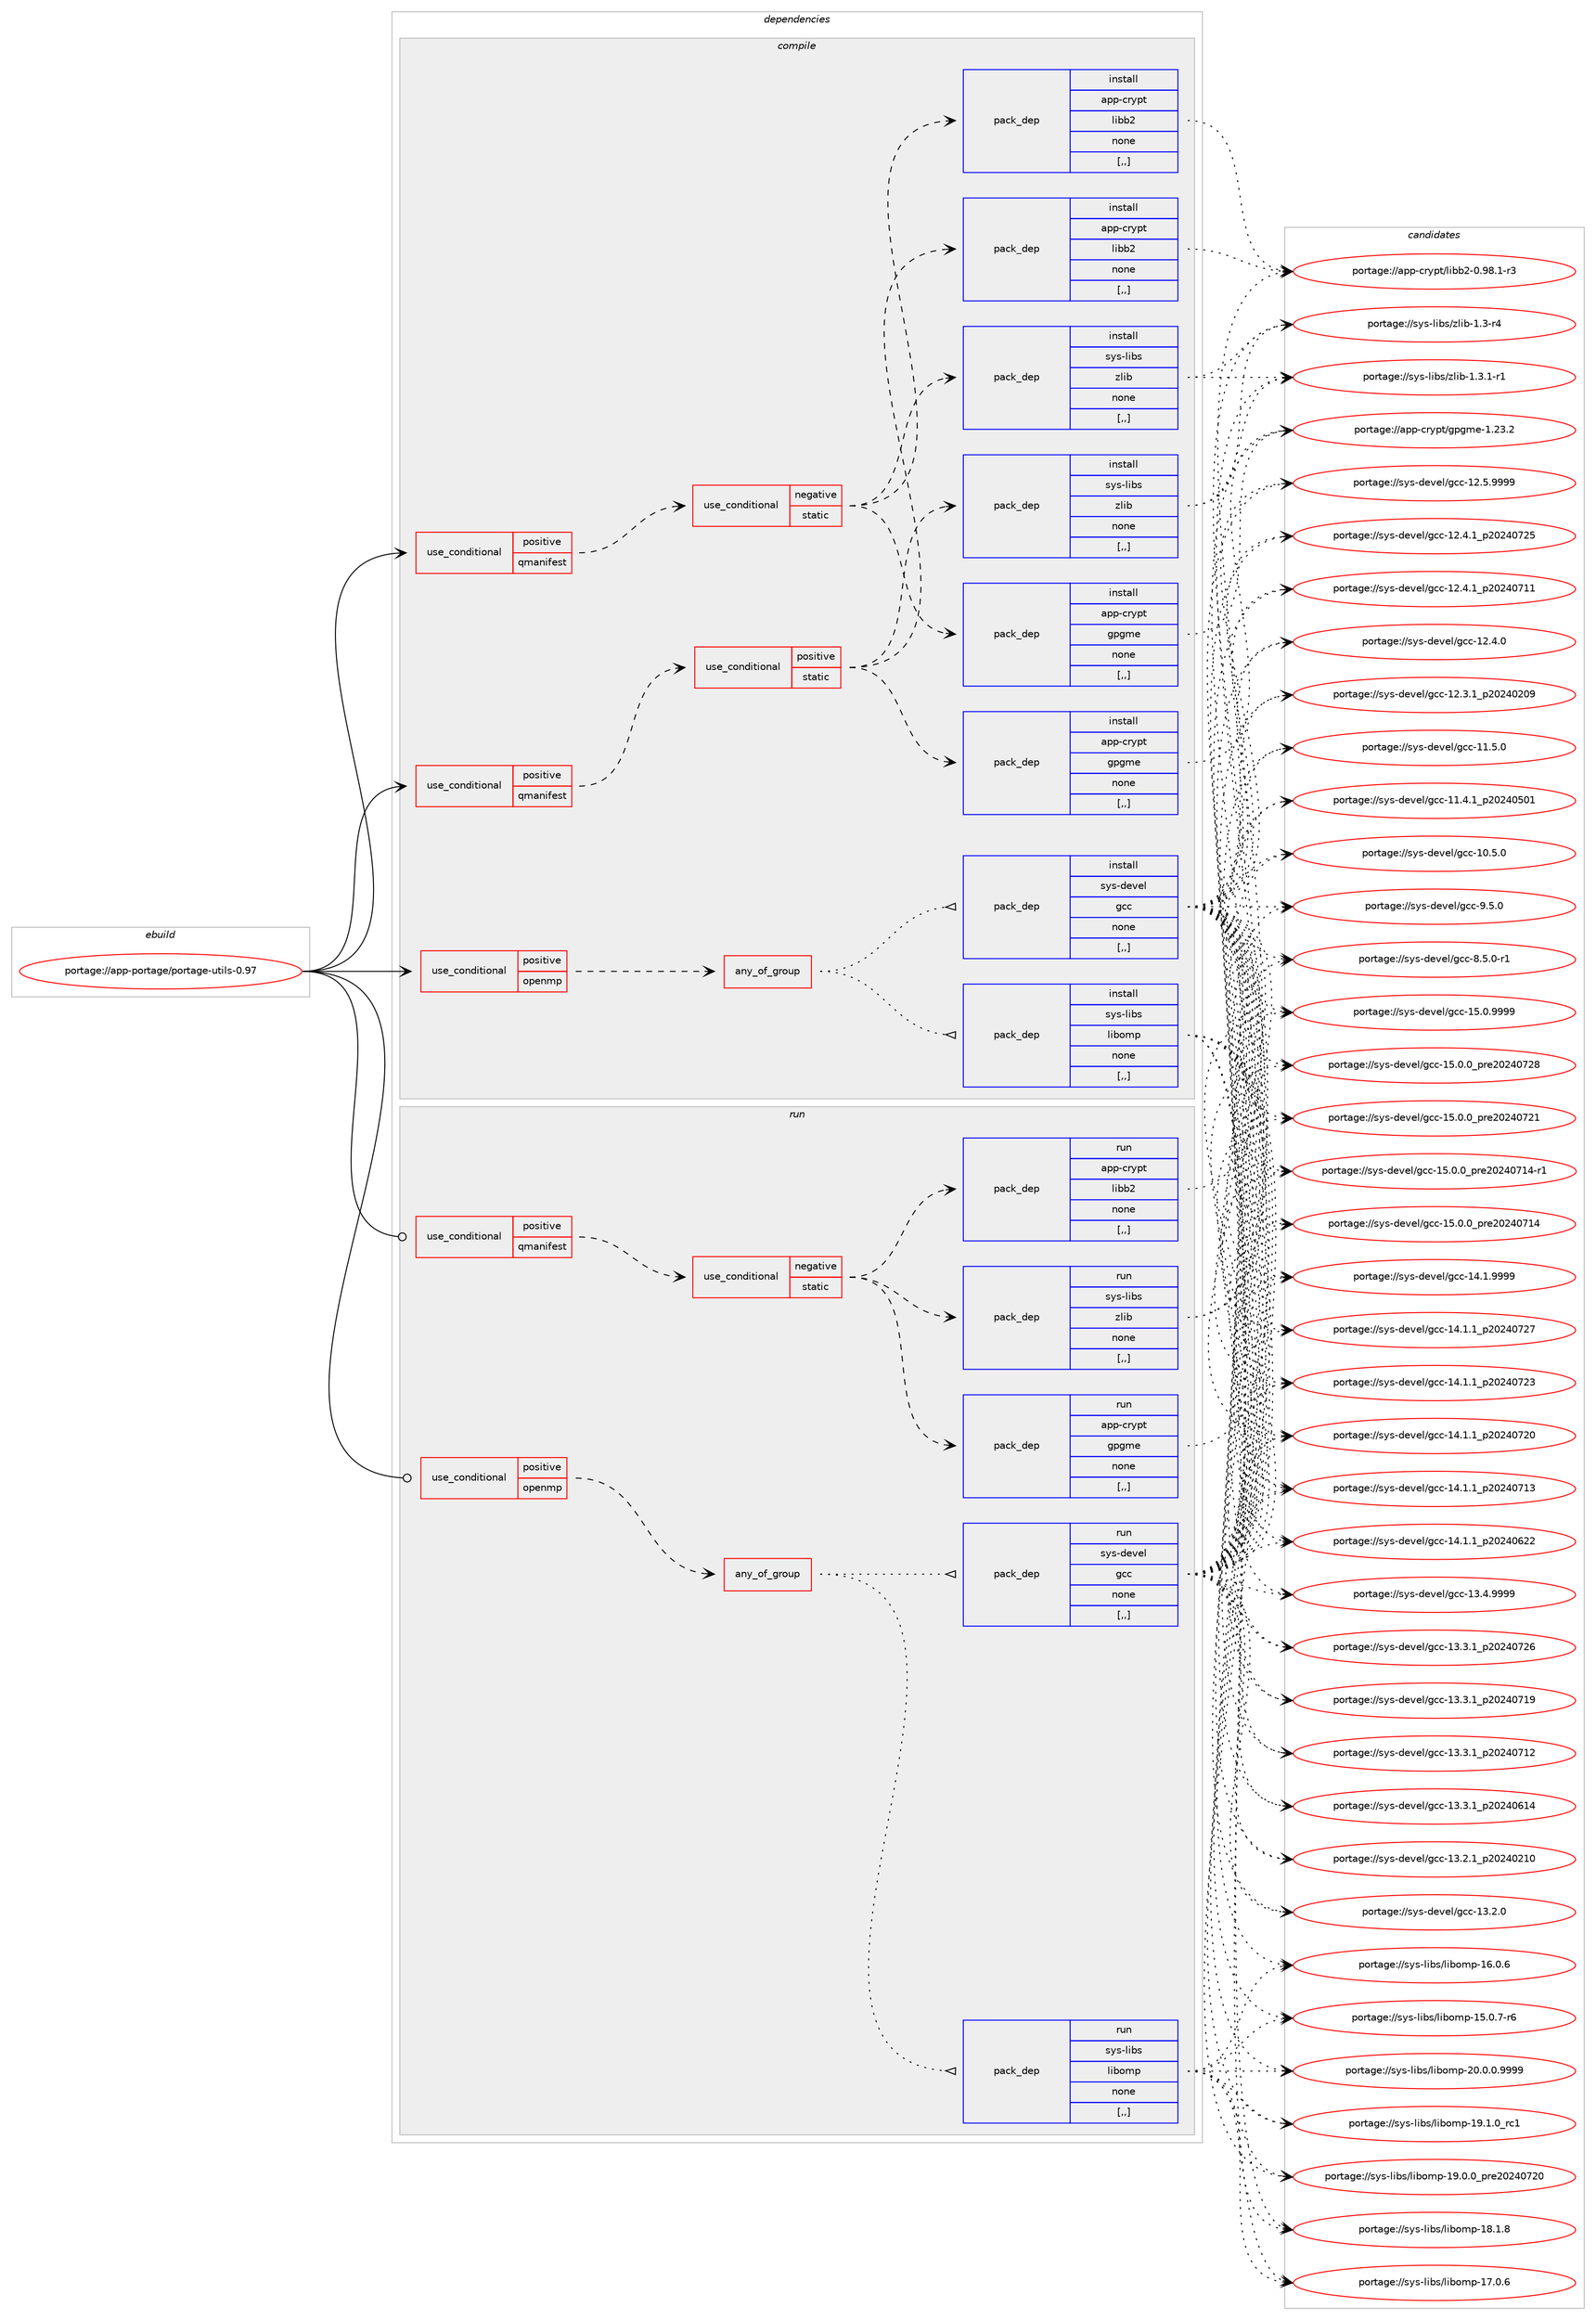 digraph prolog {

# *************
# Graph options
# *************

newrank=true;
concentrate=true;
compound=true;
graph [rankdir=LR,fontname=Helvetica,fontsize=10,ranksep=1.5];#, ranksep=2.5, nodesep=0.2];
edge  [arrowhead=vee];
node  [fontname=Helvetica,fontsize=10];

# **********
# The ebuild
# **********

subgraph cluster_leftcol {
color=gray;
label=<<i>ebuild</i>>;
id [label="portage://app-portage/portage-utils-0.97", color=red, width=4, href="../app-portage/portage-utils-0.97.svg"];
}

# ****************
# The dependencies
# ****************

subgraph cluster_midcol {
color=gray;
label=<<i>dependencies</i>>;
subgraph cluster_compile {
fillcolor="#eeeeee";
style=filled;
label=<<i>compile</i>>;
subgraph cond14246 {
dependency51428 [label=<<TABLE BORDER="0" CELLBORDER="1" CELLSPACING="0" CELLPADDING="4"><TR><TD ROWSPAN="3" CELLPADDING="10">use_conditional</TD></TR><TR><TD>positive</TD></TR><TR><TD>openmp</TD></TR></TABLE>>, shape=none, color=red];
subgraph any415 {
dependency51429 [label=<<TABLE BORDER="0" CELLBORDER="1" CELLSPACING="0" CELLPADDING="4"><TR><TD CELLPADDING="10">any_of_group</TD></TR></TABLE>>, shape=none, color=red];subgraph pack36707 {
dependency51430 [label=<<TABLE BORDER="0" CELLBORDER="1" CELLSPACING="0" CELLPADDING="4" WIDTH="220"><TR><TD ROWSPAN="6" CELLPADDING="30">pack_dep</TD></TR><TR><TD WIDTH="110">install</TD></TR><TR><TD>sys-devel</TD></TR><TR><TD>gcc</TD></TR><TR><TD>none</TD></TR><TR><TD>[,,]</TD></TR></TABLE>>, shape=none, color=blue];
}
dependency51429:e -> dependency51430:w [weight=20,style="dotted",arrowhead="oinv"];
subgraph pack36708 {
dependency51431 [label=<<TABLE BORDER="0" CELLBORDER="1" CELLSPACING="0" CELLPADDING="4" WIDTH="220"><TR><TD ROWSPAN="6" CELLPADDING="30">pack_dep</TD></TR><TR><TD WIDTH="110">install</TD></TR><TR><TD>sys-libs</TD></TR><TR><TD>libomp</TD></TR><TR><TD>none</TD></TR><TR><TD>[,,]</TD></TR></TABLE>>, shape=none, color=blue];
}
dependency51429:e -> dependency51431:w [weight=20,style="dotted",arrowhead="oinv"];
}
dependency51428:e -> dependency51429:w [weight=20,style="dashed",arrowhead="vee"];
}
id:e -> dependency51428:w [weight=20,style="solid",arrowhead="vee"];
subgraph cond14247 {
dependency51432 [label=<<TABLE BORDER="0" CELLBORDER="1" CELLSPACING="0" CELLPADDING="4"><TR><TD ROWSPAN="3" CELLPADDING="10">use_conditional</TD></TR><TR><TD>positive</TD></TR><TR><TD>qmanifest</TD></TR></TABLE>>, shape=none, color=red];
subgraph cond14248 {
dependency51433 [label=<<TABLE BORDER="0" CELLBORDER="1" CELLSPACING="0" CELLPADDING="4"><TR><TD ROWSPAN="3" CELLPADDING="10">use_conditional</TD></TR><TR><TD>negative</TD></TR><TR><TD>static</TD></TR></TABLE>>, shape=none, color=red];
subgraph pack36709 {
dependency51434 [label=<<TABLE BORDER="0" CELLBORDER="1" CELLSPACING="0" CELLPADDING="4" WIDTH="220"><TR><TD ROWSPAN="6" CELLPADDING="30">pack_dep</TD></TR><TR><TD WIDTH="110">install</TD></TR><TR><TD>app-crypt</TD></TR><TR><TD>gpgme</TD></TR><TR><TD>none</TD></TR><TR><TD>[,,]</TD></TR></TABLE>>, shape=none, color=blue];
}
dependency51433:e -> dependency51434:w [weight=20,style="dashed",arrowhead="vee"];
subgraph pack36710 {
dependency51435 [label=<<TABLE BORDER="0" CELLBORDER="1" CELLSPACING="0" CELLPADDING="4" WIDTH="220"><TR><TD ROWSPAN="6" CELLPADDING="30">pack_dep</TD></TR><TR><TD WIDTH="110">install</TD></TR><TR><TD>app-crypt</TD></TR><TR><TD>libb2</TD></TR><TR><TD>none</TD></TR><TR><TD>[,,]</TD></TR></TABLE>>, shape=none, color=blue];
}
dependency51433:e -> dependency51435:w [weight=20,style="dashed",arrowhead="vee"];
subgraph pack36711 {
dependency51436 [label=<<TABLE BORDER="0" CELLBORDER="1" CELLSPACING="0" CELLPADDING="4" WIDTH="220"><TR><TD ROWSPAN="6" CELLPADDING="30">pack_dep</TD></TR><TR><TD WIDTH="110">install</TD></TR><TR><TD>sys-libs</TD></TR><TR><TD>zlib</TD></TR><TR><TD>none</TD></TR><TR><TD>[,,]</TD></TR></TABLE>>, shape=none, color=blue];
}
dependency51433:e -> dependency51436:w [weight=20,style="dashed",arrowhead="vee"];
}
dependency51432:e -> dependency51433:w [weight=20,style="dashed",arrowhead="vee"];
}
id:e -> dependency51432:w [weight=20,style="solid",arrowhead="vee"];
subgraph cond14249 {
dependency51437 [label=<<TABLE BORDER="0" CELLBORDER="1" CELLSPACING="0" CELLPADDING="4"><TR><TD ROWSPAN="3" CELLPADDING="10">use_conditional</TD></TR><TR><TD>positive</TD></TR><TR><TD>qmanifest</TD></TR></TABLE>>, shape=none, color=red];
subgraph cond14250 {
dependency51438 [label=<<TABLE BORDER="0" CELLBORDER="1" CELLSPACING="0" CELLPADDING="4"><TR><TD ROWSPAN="3" CELLPADDING="10">use_conditional</TD></TR><TR><TD>positive</TD></TR><TR><TD>static</TD></TR></TABLE>>, shape=none, color=red];
subgraph pack36712 {
dependency51439 [label=<<TABLE BORDER="0" CELLBORDER="1" CELLSPACING="0" CELLPADDING="4" WIDTH="220"><TR><TD ROWSPAN="6" CELLPADDING="30">pack_dep</TD></TR><TR><TD WIDTH="110">install</TD></TR><TR><TD>app-crypt</TD></TR><TR><TD>gpgme</TD></TR><TR><TD>none</TD></TR><TR><TD>[,,]</TD></TR></TABLE>>, shape=none, color=blue];
}
dependency51438:e -> dependency51439:w [weight=20,style="dashed",arrowhead="vee"];
subgraph pack36713 {
dependency51440 [label=<<TABLE BORDER="0" CELLBORDER="1" CELLSPACING="0" CELLPADDING="4" WIDTH="220"><TR><TD ROWSPAN="6" CELLPADDING="30">pack_dep</TD></TR><TR><TD WIDTH="110">install</TD></TR><TR><TD>app-crypt</TD></TR><TR><TD>libb2</TD></TR><TR><TD>none</TD></TR><TR><TD>[,,]</TD></TR></TABLE>>, shape=none, color=blue];
}
dependency51438:e -> dependency51440:w [weight=20,style="dashed",arrowhead="vee"];
subgraph pack36714 {
dependency51441 [label=<<TABLE BORDER="0" CELLBORDER="1" CELLSPACING="0" CELLPADDING="4" WIDTH="220"><TR><TD ROWSPAN="6" CELLPADDING="30">pack_dep</TD></TR><TR><TD WIDTH="110">install</TD></TR><TR><TD>sys-libs</TD></TR><TR><TD>zlib</TD></TR><TR><TD>none</TD></TR><TR><TD>[,,]</TD></TR></TABLE>>, shape=none, color=blue];
}
dependency51438:e -> dependency51441:w [weight=20,style="dashed",arrowhead="vee"];
}
dependency51437:e -> dependency51438:w [weight=20,style="dashed",arrowhead="vee"];
}
id:e -> dependency51437:w [weight=20,style="solid",arrowhead="vee"];
}
subgraph cluster_compileandrun {
fillcolor="#eeeeee";
style=filled;
label=<<i>compile and run</i>>;
}
subgraph cluster_run {
fillcolor="#eeeeee";
style=filled;
label=<<i>run</i>>;
subgraph cond14251 {
dependency51442 [label=<<TABLE BORDER="0" CELLBORDER="1" CELLSPACING="0" CELLPADDING="4"><TR><TD ROWSPAN="3" CELLPADDING="10">use_conditional</TD></TR><TR><TD>positive</TD></TR><TR><TD>openmp</TD></TR></TABLE>>, shape=none, color=red];
subgraph any416 {
dependency51443 [label=<<TABLE BORDER="0" CELLBORDER="1" CELLSPACING="0" CELLPADDING="4"><TR><TD CELLPADDING="10">any_of_group</TD></TR></TABLE>>, shape=none, color=red];subgraph pack36715 {
dependency51444 [label=<<TABLE BORDER="0" CELLBORDER="1" CELLSPACING="0" CELLPADDING="4" WIDTH="220"><TR><TD ROWSPAN="6" CELLPADDING="30">pack_dep</TD></TR><TR><TD WIDTH="110">run</TD></TR><TR><TD>sys-devel</TD></TR><TR><TD>gcc</TD></TR><TR><TD>none</TD></TR><TR><TD>[,,]</TD></TR></TABLE>>, shape=none, color=blue];
}
dependency51443:e -> dependency51444:w [weight=20,style="dotted",arrowhead="oinv"];
subgraph pack36716 {
dependency51445 [label=<<TABLE BORDER="0" CELLBORDER="1" CELLSPACING="0" CELLPADDING="4" WIDTH="220"><TR><TD ROWSPAN="6" CELLPADDING="30">pack_dep</TD></TR><TR><TD WIDTH="110">run</TD></TR><TR><TD>sys-libs</TD></TR><TR><TD>libomp</TD></TR><TR><TD>none</TD></TR><TR><TD>[,,]</TD></TR></TABLE>>, shape=none, color=blue];
}
dependency51443:e -> dependency51445:w [weight=20,style="dotted",arrowhead="oinv"];
}
dependency51442:e -> dependency51443:w [weight=20,style="dashed",arrowhead="vee"];
}
id:e -> dependency51442:w [weight=20,style="solid",arrowhead="odot"];
subgraph cond14252 {
dependency51446 [label=<<TABLE BORDER="0" CELLBORDER="1" CELLSPACING="0" CELLPADDING="4"><TR><TD ROWSPAN="3" CELLPADDING="10">use_conditional</TD></TR><TR><TD>positive</TD></TR><TR><TD>qmanifest</TD></TR></TABLE>>, shape=none, color=red];
subgraph cond14253 {
dependency51447 [label=<<TABLE BORDER="0" CELLBORDER="1" CELLSPACING="0" CELLPADDING="4"><TR><TD ROWSPAN="3" CELLPADDING="10">use_conditional</TD></TR><TR><TD>negative</TD></TR><TR><TD>static</TD></TR></TABLE>>, shape=none, color=red];
subgraph pack36717 {
dependency51448 [label=<<TABLE BORDER="0" CELLBORDER="1" CELLSPACING="0" CELLPADDING="4" WIDTH="220"><TR><TD ROWSPAN="6" CELLPADDING="30">pack_dep</TD></TR><TR><TD WIDTH="110">run</TD></TR><TR><TD>app-crypt</TD></TR><TR><TD>gpgme</TD></TR><TR><TD>none</TD></TR><TR><TD>[,,]</TD></TR></TABLE>>, shape=none, color=blue];
}
dependency51447:e -> dependency51448:w [weight=20,style="dashed",arrowhead="vee"];
subgraph pack36718 {
dependency51449 [label=<<TABLE BORDER="0" CELLBORDER="1" CELLSPACING="0" CELLPADDING="4" WIDTH="220"><TR><TD ROWSPAN="6" CELLPADDING="30">pack_dep</TD></TR><TR><TD WIDTH="110">run</TD></TR><TR><TD>app-crypt</TD></TR><TR><TD>libb2</TD></TR><TR><TD>none</TD></TR><TR><TD>[,,]</TD></TR></TABLE>>, shape=none, color=blue];
}
dependency51447:e -> dependency51449:w [weight=20,style="dashed",arrowhead="vee"];
subgraph pack36719 {
dependency51450 [label=<<TABLE BORDER="0" CELLBORDER="1" CELLSPACING="0" CELLPADDING="4" WIDTH="220"><TR><TD ROWSPAN="6" CELLPADDING="30">pack_dep</TD></TR><TR><TD WIDTH="110">run</TD></TR><TR><TD>sys-libs</TD></TR><TR><TD>zlib</TD></TR><TR><TD>none</TD></TR><TR><TD>[,,]</TD></TR></TABLE>>, shape=none, color=blue];
}
dependency51447:e -> dependency51450:w [weight=20,style="dashed",arrowhead="vee"];
}
dependency51446:e -> dependency51447:w [weight=20,style="dashed",arrowhead="vee"];
}
id:e -> dependency51446:w [weight=20,style="solid",arrowhead="odot"];
}
}

# **************
# The candidates
# **************

subgraph cluster_choices {
rank=same;
color=gray;
label=<<i>candidates</i>>;

subgraph choice36707 {
color=black;
nodesep=1;
choice1151211154510010111810110847103999945495346484657575757 [label="portage://sys-devel/gcc-15.0.9999", color=red, width=4,href="../sys-devel/gcc-15.0.9999.svg"];
choice1151211154510010111810110847103999945495346484648951121141015048505248555056 [label="portage://sys-devel/gcc-15.0.0_pre20240728", color=red, width=4,href="../sys-devel/gcc-15.0.0_pre20240728.svg"];
choice1151211154510010111810110847103999945495346484648951121141015048505248555049 [label="portage://sys-devel/gcc-15.0.0_pre20240721", color=red, width=4,href="../sys-devel/gcc-15.0.0_pre20240721.svg"];
choice11512111545100101118101108471039999454953464846489511211410150485052485549524511449 [label="portage://sys-devel/gcc-15.0.0_pre20240714-r1", color=red, width=4,href="../sys-devel/gcc-15.0.0_pre20240714-r1.svg"];
choice1151211154510010111810110847103999945495346484648951121141015048505248554952 [label="portage://sys-devel/gcc-15.0.0_pre20240714", color=red, width=4,href="../sys-devel/gcc-15.0.0_pre20240714.svg"];
choice1151211154510010111810110847103999945495246494657575757 [label="portage://sys-devel/gcc-14.1.9999", color=red, width=4,href="../sys-devel/gcc-14.1.9999.svg"];
choice1151211154510010111810110847103999945495246494649951125048505248555055 [label="portage://sys-devel/gcc-14.1.1_p20240727", color=red, width=4,href="../sys-devel/gcc-14.1.1_p20240727.svg"];
choice1151211154510010111810110847103999945495246494649951125048505248555051 [label="portage://sys-devel/gcc-14.1.1_p20240723", color=red, width=4,href="../sys-devel/gcc-14.1.1_p20240723.svg"];
choice1151211154510010111810110847103999945495246494649951125048505248555048 [label="portage://sys-devel/gcc-14.1.1_p20240720", color=red, width=4,href="../sys-devel/gcc-14.1.1_p20240720.svg"];
choice1151211154510010111810110847103999945495246494649951125048505248554951 [label="portage://sys-devel/gcc-14.1.1_p20240713", color=red, width=4,href="../sys-devel/gcc-14.1.1_p20240713.svg"];
choice1151211154510010111810110847103999945495246494649951125048505248545050 [label="portage://sys-devel/gcc-14.1.1_p20240622", color=red, width=4,href="../sys-devel/gcc-14.1.1_p20240622.svg"];
choice1151211154510010111810110847103999945495146524657575757 [label="portage://sys-devel/gcc-13.4.9999", color=red, width=4,href="../sys-devel/gcc-13.4.9999.svg"];
choice1151211154510010111810110847103999945495146514649951125048505248555054 [label="portage://sys-devel/gcc-13.3.1_p20240726", color=red, width=4,href="../sys-devel/gcc-13.3.1_p20240726.svg"];
choice1151211154510010111810110847103999945495146514649951125048505248554957 [label="portage://sys-devel/gcc-13.3.1_p20240719", color=red, width=4,href="../sys-devel/gcc-13.3.1_p20240719.svg"];
choice1151211154510010111810110847103999945495146514649951125048505248554950 [label="portage://sys-devel/gcc-13.3.1_p20240712", color=red, width=4,href="../sys-devel/gcc-13.3.1_p20240712.svg"];
choice1151211154510010111810110847103999945495146514649951125048505248544952 [label="portage://sys-devel/gcc-13.3.1_p20240614", color=red, width=4,href="../sys-devel/gcc-13.3.1_p20240614.svg"];
choice1151211154510010111810110847103999945495146504649951125048505248504948 [label="portage://sys-devel/gcc-13.2.1_p20240210", color=red, width=4,href="../sys-devel/gcc-13.2.1_p20240210.svg"];
choice1151211154510010111810110847103999945495146504648 [label="portage://sys-devel/gcc-13.2.0", color=red, width=4,href="../sys-devel/gcc-13.2.0.svg"];
choice1151211154510010111810110847103999945495046534657575757 [label="portage://sys-devel/gcc-12.5.9999", color=red, width=4,href="../sys-devel/gcc-12.5.9999.svg"];
choice1151211154510010111810110847103999945495046524649951125048505248555053 [label="portage://sys-devel/gcc-12.4.1_p20240725", color=red, width=4,href="../sys-devel/gcc-12.4.1_p20240725.svg"];
choice1151211154510010111810110847103999945495046524649951125048505248554949 [label="portage://sys-devel/gcc-12.4.1_p20240711", color=red, width=4,href="../sys-devel/gcc-12.4.1_p20240711.svg"];
choice1151211154510010111810110847103999945495046524648 [label="portage://sys-devel/gcc-12.4.0", color=red, width=4,href="../sys-devel/gcc-12.4.0.svg"];
choice1151211154510010111810110847103999945495046514649951125048505248504857 [label="portage://sys-devel/gcc-12.3.1_p20240209", color=red, width=4,href="../sys-devel/gcc-12.3.1_p20240209.svg"];
choice1151211154510010111810110847103999945494946534648 [label="portage://sys-devel/gcc-11.5.0", color=red, width=4,href="../sys-devel/gcc-11.5.0.svg"];
choice1151211154510010111810110847103999945494946524649951125048505248534849 [label="portage://sys-devel/gcc-11.4.1_p20240501", color=red, width=4,href="../sys-devel/gcc-11.4.1_p20240501.svg"];
choice1151211154510010111810110847103999945494846534648 [label="portage://sys-devel/gcc-10.5.0", color=red, width=4,href="../sys-devel/gcc-10.5.0.svg"];
choice11512111545100101118101108471039999455746534648 [label="portage://sys-devel/gcc-9.5.0", color=red, width=4,href="../sys-devel/gcc-9.5.0.svg"];
choice115121115451001011181011084710399994556465346484511449 [label="portage://sys-devel/gcc-8.5.0-r1", color=red, width=4,href="../sys-devel/gcc-8.5.0-r1.svg"];
dependency51430:e -> choice1151211154510010111810110847103999945495346484657575757:w [style=dotted,weight="100"];
dependency51430:e -> choice1151211154510010111810110847103999945495346484648951121141015048505248555056:w [style=dotted,weight="100"];
dependency51430:e -> choice1151211154510010111810110847103999945495346484648951121141015048505248555049:w [style=dotted,weight="100"];
dependency51430:e -> choice11512111545100101118101108471039999454953464846489511211410150485052485549524511449:w [style=dotted,weight="100"];
dependency51430:e -> choice1151211154510010111810110847103999945495346484648951121141015048505248554952:w [style=dotted,weight="100"];
dependency51430:e -> choice1151211154510010111810110847103999945495246494657575757:w [style=dotted,weight="100"];
dependency51430:e -> choice1151211154510010111810110847103999945495246494649951125048505248555055:w [style=dotted,weight="100"];
dependency51430:e -> choice1151211154510010111810110847103999945495246494649951125048505248555051:w [style=dotted,weight="100"];
dependency51430:e -> choice1151211154510010111810110847103999945495246494649951125048505248555048:w [style=dotted,weight="100"];
dependency51430:e -> choice1151211154510010111810110847103999945495246494649951125048505248554951:w [style=dotted,weight="100"];
dependency51430:e -> choice1151211154510010111810110847103999945495246494649951125048505248545050:w [style=dotted,weight="100"];
dependency51430:e -> choice1151211154510010111810110847103999945495146524657575757:w [style=dotted,weight="100"];
dependency51430:e -> choice1151211154510010111810110847103999945495146514649951125048505248555054:w [style=dotted,weight="100"];
dependency51430:e -> choice1151211154510010111810110847103999945495146514649951125048505248554957:w [style=dotted,weight="100"];
dependency51430:e -> choice1151211154510010111810110847103999945495146514649951125048505248554950:w [style=dotted,weight="100"];
dependency51430:e -> choice1151211154510010111810110847103999945495146514649951125048505248544952:w [style=dotted,weight="100"];
dependency51430:e -> choice1151211154510010111810110847103999945495146504649951125048505248504948:w [style=dotted,weight="100"];
dependency51430:e -> choice1151211154510010111810110847103999945495146504648:w [style=dotted,weight="100"];
dependency51430:e -> choice1151211154510010111810110847103999945495046534657575757:w [style=dotted,weight="100"];
dependency51430:e -> choice1151211154510010111810110847103999945495046524649951125048505248555053:w [style=dotted,weight="100"];
dependency51430:e -> choice1151211154510010111810110847103999945495046524649951125048505248554949:w [style=dotted,weight="100"];
dependency51430:e -> choice1151211154510010111810110847103999945495046524648:w [style=dotted,weight="100"];
dependency51430:e -> choice1151211154510010111810110847103999945495046514649951125048505248504857:w [style=dotted,weight="100"];
dependency51430:e -> choice1151211154510010111810110847103999945494946534648:w [style=dotted,weight="100"];
dependency51430:e -> choice1151211154510010111810110847103999945494946524649951125048505248534849:w [style=dotted,weight="100"];
dependency51430:e -> choice1151211154510010111810110847103999945494846534648:w [style=dotted,weight="100"];
dependency51430:e -> choice11512111545100101118101108471039999455746534648:w [style=dotted,weight="100"];
dependency51430:e -> choice115121115451001011181011084710399994556465346484511449:w [style=dotted,weight="100"];
}
subgraph choice36708 {
color=black;
nodesep=1;
choice11512111545108105981154710810598111109112455048464846484657575757 [label="portage://sys-libs/libomp-20.0.0.9999", color=red, width=4,href="../sys-libs/libomp-20.0.0.9999.svg"];
choice1151211154510810598115471081059811110911245495746494648951149949 [label="portage://sys-libs/libomp-19.1.0_rc1", color=red, width=4,href="../sys-libs/libomp-19.1.0_rc1.svg"];
choice1151211154510810598115471081059811110911245495746484648951121141015048505248555048 [label="portage://sys-libs/libomp-19.0.0_pre20240720", color=red, width=4,href="../sys-libs/libomp-19.0.0_pre20240720.svg"];
choice1151211154510810598115471081059811110911245495646494656 [label="portage://sys-libs/libomp-18.1.8", color=red, width=4,href="../sys-libs/libomp-18.1.8.svg"];
choice1151211154510810598115471081059811110911245495546484654 [label="portage://sys-libs/libomp-17.0.6", color=red, width=4,href="../sys-libs/libomp-17.0.6.svg"];
choice1151211154510810598115471081059811110911245495446484654 [label="portage://sys-libs/libomp-16.0.6", color=red, width=4,href="../sys-libs/libomp-16.0.6.svg"];
choice11512111545108105981154710810598111109112454953464846554511454 [label="portage://sys-libs/libomp-15.0.7-r6", color=red, width=4,href="../sys-libs/libomp-15.0.7-r6.svg"];
dependency51431:e -> choice11512111545108105981154710810598111109112455048464846484657575757:w [style=dotted,weight="100"];
dependency51431:e -> choice1151211154510810598115471081059811110911245495746494648951149949:w [style=dotted,weight="100"];
dependency51431:e -> choice1151211154510810598115471081059811110911245495746484648951121141015048505248555048:w [style=dotted,weight="100"];
dependency51431:e -> choice1151211154510810598115471081059811110911245495646494656:w [style=dotted,weight="100"];
dependency51431:e -> choice1151211154510810598115471081059811110911245495546484654:w [style=dotted,weight="100"];
dependency51431:e -> choice1151211154510810598115471081059811110911245495446484654:w [style=dotted,weight="100"];
dependency51431:e -> choice11512111545108105981154710810598111109112454953464846554511454:w [style=dotted,weight="100"];
}
subgraph choice36709 {
color=black;
nodesep=1;
choice9711211245991141211121164710311210310910145494650514650 [label="portage://app-crypt/gpgme-1.23.2", color=red, width=4,href="../app-crypt/gpgme-1.23.2.svg"];
dependency51434:e -> choice9711211245991141211121164710311210310910145494650514650:w [style=dotted,weight="100"];
}
subgraph choice36710 {
color=black;
nodesep=1;
choice97112112459911412111211647108105989850454846575646494511451 [label="portage://app-crypt/libb2-0.98.1-r3", color=red, width=4,href="../app-crypt/libb2-0.98.1-r3.svg"];
dependency51435:e -> choice97112112459911412111211647108105989850454846575646494511451:w [style=dotted,weight="100"];
}
subgraph choice36711 {
color=black;
nodesep=1;
choice115121115451081059811547122108105984549465146494511449 [label="portage://sys-libs/zlib-1.3.1-r1", color=red, width=4,href="../sys-libs/zlib-1.3.1-r1.svg"];
choice11512111545108105981154712210810598454946514511452 [label="portage://sys-libs/zlib-1.3-r4", color=red, width=4,href="../sys-libs/zlib-1.3-r4.svg"];
dependency51436:e -> choice115121115451081059811547122108105984549465146494511449:w [style=dotted,weight="100"];
dependency51436:e -> choice11512111545108105981154712210810598454946514511452:w [style=dotted,weight="100"];
}
subgraph choice36712 {
color=black;
nodesep=1;
choice9711211245991141211121164710311210310910145494650514650 [label="portage://app-crypt/gpgme-1.23.2", color=red, width=4,href="../app-crypt/gpgme-1.23.2.svg"];
dependency51439:e -> choice9711211245991141211121164710311210310910145494650514650:w [style=dotted,weight="100"];
}
subgraph choice36713 {
color=black;
nodesep=1;
choice97112112459911412111211647108105989850454846575646494511451 [label="portage://app-crypt/libb2-0.98.1-r3", color=red, width=4,href="../app-crypt/libb2-0.98.1-r3.svg"];
dependency51440:e -> choice97112112459911412111211647108105989850454846575646494511451:w [style=dotted,weight="100"];
}
subgraph choice36714 {
color=black;
nodesep=1;
choice115121115451081059811547122108105984549465146494511449 [label="portage://sys-libs/zlib-1.3.1-r1", color=red, width=4,href="../sys-libs/zlib-1.3.1-r1.svg"];
choice11512111545108105981154712210810598454946514511452 [label="portage://sys-libs/zlib-1.3-r4", color=red, width=4,href="../sys-libs/zlib-1.3-r4.svg"];
dependency51441:e -> choice115121115451081059811547122108105984549465146494511449:w [style=dotted,weight="100"];
dependency51441:e -> choice11512111545108105981154712210810598454946514511452:w [style=dotted,weight="100"];
}
subgraph choice36715 {
color=black;
nodesep=1;
choice1151211154510010111810110847103999945495346484657575757 [label="portage://sys-devel/gcc-15.0.9999", color=red, width=4,href="../sys-devel/gcc-15.0.9999.svg"];
choice1151211154510010111810110847103999945495346484648951121141015048505248555056 [label="portage://sys-devel/gcc-15.0.0_pre20240728", color=red, width=4,href="../sys-devel/gcc-15.0.0_pre20240728.svg"];
choice1151211154510010111810110847103999945495346484648951121141015048505248555049 [label="portage://sys-devel/gcc-15.0.0_pre20240721", color=red, width=4,href="../sys-devel/gcc-15.0.0_pre20240721.svg"];
choice11512111545100101118101108471039999454953464846489511211410150485052485549524511449 [label="portage://sys-devel/gcc-15.0.0_pre20240714-r1", color=red, width=4,href="../sys-devel/gcc-15.0.0_pre20240714-r1.svg"];
choice1151211154510010111810110847103999945495346484648951121141015048505248554952 [label="portage://sys-devel/gcc-15.0.0_pre20240714", color=red, width=4,href="../sys-devel/gcc-15.0.0_pre20240714.svg"];
choice1151211154510010111810110847103999945495246494657575757 [label="portage://sys-devel/gcc-14.1.9999", color=red, width=4,href="../sys-devel/gcc-14.1.9999.svg"];
choice1151211154510010111810110847103999945495246494649951125048505248555055 [label="portage://sys-devel/gcc-14.1.1_p20240727", color=red, width=4,href="../sys-devel/gcc-14.1.1_p20240727.svg"];
choice1151211154510010111810110847103999945495246494649951125048505248555051 [label="portage://sys-devel/gcc-14.1.1_p20240723", color=red, width=4,href="../sys-devel/gcc-14.1.1_p20240723.svg"];
choice1151211154510010111810110847103999945495246494649951125048505248555048 [label="portage://sys-devel/gcc-14.1.1_p20240720", color=red, width=4,href="../sys-devel/gcc-14.1.1_p20240720.svg"];
choice1151211154510010111810110847103999945495246494649951125048505248554951 [label="portage://sys-devel/gcc-14.1.1_p20240713", color=red, width=4,href="../sys-devel/gcc-14.1.1_p20240713.svg"];
choice1151211154510010111810110847103999945495246494649951125048505248545050 [label="portage://sys-devel/gcc-14.1.1_p20240622", color=red, width=4,href="../sys-devel/gcc-14.1.1_p20240622.svg"];
choice1151211154510010111810110847103999945495146524657575757 [label="portage://sys-devel/gcc-13.4.9999", color=red, width=4,href="../sys-devel/gcc-13.4.9999.svg"];
choice1151211154510010111810110847103999945495146514649951125048505248555054 [label="portage://sys-devel/gcc-13.3.1_p20240726", color=red, width=4,href="../sys-devel/gcc-13.3.1_p20240726.svg"];
choice1151211154510010111810110847103999945495146514649951125048505248554957 [label="portage://sys-devel/gcc-13.3.1_p20240719", color=red, width=4,href="../sys-devel/gcc-13.3.1_p20240719.svg"];
choice1151211154510010111810110847103999945495146514649951125048505248554950 [label="portage://sys-devel/gcc-13.3.1_p20240712", color=red, width=4,href="../sys-devel/gcc-13.3.1_p20240712.svg"];
choice1151211154510010111810110847103999945495146514649951125048505248544952 [label="portage://sys-devel/gcc-13.3.1_p20240614", color=red, width=4,href="../sys-devel/gcc-13.3.1_p20240614.svg"];
choice1151211154510010111810110847103999945495146504649951125048505248504948 [label="portage://sys-devel/gcc-13.2.1_p20240210", color=red, width=4,href="../sys-devel/gcc-13.2.1_p20240210.svg"];
choice1151211154510010111810110847103999945495146504648 [label="portage://sys-devel/gcc-13.2.0", color=red, width=4,href="../sys-devel/gcc-13.2.0.svg"];
choice1151211154510010111810110847103999945495046534657575757 [label="portage://sys-devel/gcc-12.5.9999", color=red, width=4,href="../sys-devel/gcc-12.5.9999.svg"];
choice1151211154510010111810110847103999945495046524649951125048505248555053 [label="portage://sys-devel/gcc-12.4.1_p20240725", color=red, width=4,href="../sys-devel/gcc-12.4.1_p20240725.svg"];
choice1151211154510010111810110847103999945495046524649951125048505248554949 [label="portage://sys-devel/gcc-12.4.1_p20240711", color=red, width=4,href="../sys-devel/gcc-12.4.1_p20240711.svg"];
choice1151211154510010111810110847103999945495046524648 [label="portage://sys-devel/gcc-12.4.0", color=red, width=4,href="../sys-devel/gcc-12.4.0.svg"];
choice1151211154510010111810110847103999945495046514649951125048505248504857 [label="portage://sys-devel/gcc-12.3.1_p20240209", color=red, width=4,href="../sys-devel/gcc-12.3.1_p20240209.svg"];
choice1151211154510010111810110847103999945494946534648 [label="portage://sys-devel/gcc-11.5.0", color=red, width=4,href="../sys-devel/gcc-11.5.0.svg"];
choice1151211154510010111810110847103999945494946524649951125048505248534849 [label="portage://sys-devel/gcc-11.4.1_p20240501", color=red, width=4,href="../sys-devel/gcc-11.4.1_p20240501.svg"];
choice1151211154510010111810110847103999945494846534648 [label="portage://sys-devel/gcc-10.5.0", color=red, width=4,href="../sys-devel/gcc-10.5.0.svg"];
choice11512111545100101118101108471039999455746534648 [label="portage://sys-devel/gcc-9.5.0", color=red, width=4,href="../sys-devel/gcc-9.5.0.svg"];
choice115121115451001011181011084710399994556465346484511449 [label="portage://sys-devel/gcc-8.5.0-r1", color=red, width=4,href="../sys-devel/gcc-8.5.0-r1.svg"];
dependency51444:e -> choice1151211154510010111810110847103999945495346484657575757:w [style=dotted,weight="100"];
dependency51444:e -> choice1151211154510010111810110847103999945495346484648951121141015048505248555056:w [style=dotted,weight="100"];
dependency51444:e -> choice1151211154510010111810110847103999945495346484648951121141015048505248555049:w [style=dotted,weight="100"];
dependency51444:e -> choice11512111545100101118101108471039999454953464846489511211410150485052485549524511449:w [style=dotted,weight="100"];
dependency51444:e -> choice1151211154510010111810110847103999945495346484648951121141015048505248554952:w [style=dotted,weight="100"];
dependency51444:e -> choice1151211154510010111810110847103999945495246494657575757:w [style=dotted,weight="100"];
dependency51444:e -> choice1151211154510010111810110847103999945495246494649951125048505248555055:w [style=dotted,weight="100"];
dependency51444:e -> choice1151211154510010111810110847103999945495246494649951125048505248555051:w [style=dotted,weight="100"];
dependency51444:e -> choice1151211154510010111810110847103999945495246494649951125048505248555048:w [style=dotted,weight="100"];
dependency51444:e -> choice1151211154510010111810110847103999945495246494649951125048505248554951:w [style=dotted,weight="100"];
dependency51444:e -> choice1151211154510010111810110847103999945495246494649951125048505248545050:w [style=dotted,weight="100"];
dependency51444:e -> choice1151211154510010111810110847103999945495146524657575757:w [style=dotted,weight="100"];
dependency51444:e -> choice1151211154510010111810110847103999945495146514649951125048505248555054:w [style=dotted,weight="100"];
dependency51444:e -> choice1151211154510010111810110847103999945495146514649951125048505248554957:w [style=dotted,weight="100"];
dependency51444:e -> choice1151211154510010111810110847103999945495146514649951125048505248554950:w [style=dotted,weight="100"];
dependency51444:e -> choice1151211154510010111810110847103999945495146514649951125048505248544952:w [style=dotted,weight="100"];
dependency51444:e -> choice1151211154510010111810110847103999945495146504649951125048505248504948:w [style=dotted,weight="100"];
dependency51444:e -> choice1151211154510010111810110847103999945495146504648:w [style=dotted,weight="100"];
dependency51444:e -> choice1151211154510010111810110847103999945495046534657575757:w [style=dotted,weight="100"];
dependency51444:e -> choice1151211154510010111810110847103999945495046524649951125048505248555053:w [style=dotted,weight="100"];
dependency51444:e -> choice1151211154510010111810110847103999945495046524649951125048505248554949:w [style=dotted,weight="100"];
dependency51444:e -> choice1151211154510010111810110847103999945495046524648:w [style=dotted,weight="100"];
dependency51444:e -> choice1151211154510010111810110847103999945495046514649951125048505248504857:w [style=dotted,weight="100"];
dependency51444:e -> choice1151211154510010111810110847103999945494946534648:w [style=dotted,weight="100"];
dependency51444:e -> choice1151211154510010111810110847103999945494946524649951125048505248534849:w [style=dotted,weight="100"];
dependency51444:e -> choice1151211154510010111810110847103999945494846534648:w [style=dotted,weight="100"];
dependency51444:e -> choice11512111545100101118101108471039999455746534648:w [style=dotted,weight="100"];
dependency51444:e -> choice115121115451001011181011084710399994556465346484511449:w [style=dotted,weight="100"];
}
subgraph choice36716 {
color=black;
nodesep=1;
choice11512111545108105981154710810598111109112455048464846484657575757 [label="portage://sys-libs/libomp-20.0.0.9999", color=red, width=4,href="../sys-libs/libomp-20.0.0.9999.svg"];
choice1151211154510810598115471081059811110911245495746494648951149949 [label="portage://sys-libs/libomp-19.1.0_rc1", color=red, width=4,href="../sys-libs/libomp-19.1.0_rc1.svg"];
choice1151211154510810598115471081059811110911245495746484648951121141015048505248555048 [label="portage://sys-libs/libomp-19.0.0_pre20240720", color=red, width=4,href="../sys-libs/libomp-19.0.0_pre20240720.svg"];
choice1151211154510810598115471081059811110911245495646494656 [label="portage://sys-libs/libomp-18.1.8", color=red, width=4,href="../sys-libs/libomp-18.1.8.svg"];
choice1151211154510810598115471081059811110911245495546484654 [label="portage://sys-libs/libomp-17.0.6", color=red, width=4,href="../sys-libs/libomp-17.0.6.svg"];
choice1151211154510810598115471081059811110911245495446484654 [label="portage://sys-libs/libomp-16.0.6", color=red, width=4,href="../sys-libs/libomp-16.0.6.svg"];
choice11512111545108105981154710810598111109112454953464846554511454 [label="portage://sys-libs/libomp-15.0.7-r6", color=red, width=4,href="../sys-libs/libomp-15.0.7-r6.svg"];
dependency51445:e -> choice11512111545108105981154710810598111109112455048464846484657575757:w [style=dotted,weight="100"];
dependency51445:e -> choice1151211154510810598115471081059811110911245495746494648951149949:w [style=dotted,weight="100"];
dependency51445:e -> choice1151211154510810598115471081059811110911245495746484648951121141015048505248555048:w [style=dotted,weight="100"];
dependency51445:e -> choice1151211154510810598115471081059811110911245495646494656:w [style=dotted,weight="100"];
dependency51445:e -> choice1151211154510810598115471081059811110911245495546484654:w [style=dotted,weight="100"];
dependency51445:e -> choice1151211154510810598115471081059811110911245495446484654:w [style=dotted,weight="100"];
dependency51445:e -> choice11512111545108105981154710810598111109112454953464846554511454:w [style=dotted,weight="100"];
}
subgraph choice36717 {
color=black;
nodesep=1;
choice9711211245991141211121164710311210310910145494650514650 [label="portage://app-crypt/gpgme-1.23.2", color=red, width=4,href="../app-crypt/gpgme-1.23.2.svg"];
dependency51448:e -> choice9711211245991141211121164710311210310910145494650514650:w [style=dotted,weight="100"];
}
subgraph choice36718 {
color=black;
nodesep=1;
choice97112112459911412111211647108105989850454846575646494511451 [label="portage://app-crypt/libb2-0.98.1-r3", color=red, width=4,href="../app-crypt/libb2-0.98.1-r3.svg"];
dependency51449:e -> choice97112112459911412111211647108105989850454846575646494511451:w [style=dotted,weight="100"];
}
subgraph choice36719 {
color=black;
nodesep=1;
choice115121115451081059811547122108105984549465146494511449 [label="portage://sys-libs/zlib-1.3.1-r1", color=red, width=4,href="../sys-libs/zlib-1.3.1-r1.svg"];
choice11512111545108105981154712210810598454946514511452 [label="portage://sys-libs/zlib-1.3-r4", color=red, width=4,href="../sys-libs/zlib-1.3-r4.svg"];
dependency51450:e -> choice115121115451081059811547122108105984549465146494511449:w [style=dotted,weight="100"];
dependency51450:e -> choice11512111545108105981154712210810598454946514511452:w [style=dotted,weight="100"];
}
}

}
